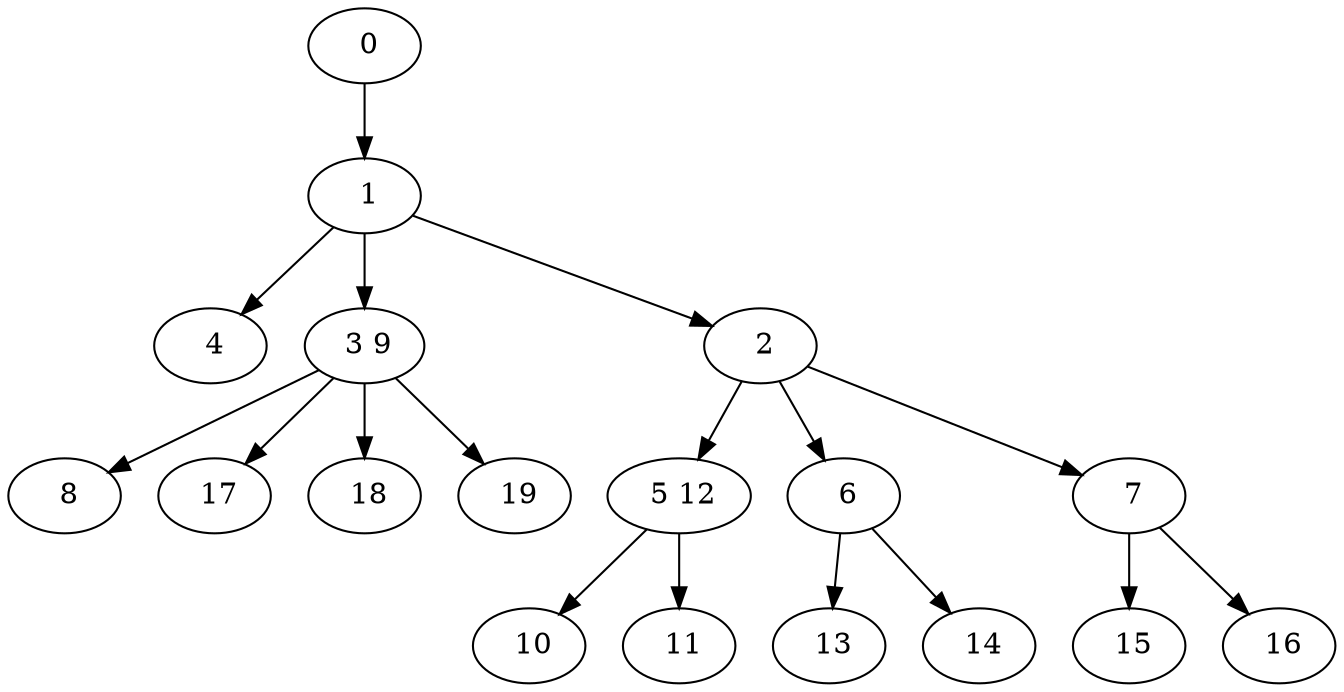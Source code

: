 digraph mytree {
" 0" -> " 1";
" 1" -> " 4";
" 1" -> " 3 9";
" 1" -> " 2";
" 4";
" 3 9" -> " 8";
" 3 9" -> " 17";
" 3 9" -> " 18";
" 3 9" -> " 19";
" 2" -> " 5 12";
" 2" -> " 6";
" 2" -> " 7";
" 5 12" -> " 10";
" 5 12" -> " 11";
" 6" -> " 13";
" 6" -> " 14";
" 7" -> " 15";
" 7" -> " 16";
" 8";
" 10";
" 11";
" 13";
" 14";
" 15";
" 16";
" 17";
" 18";
" 19";
}
